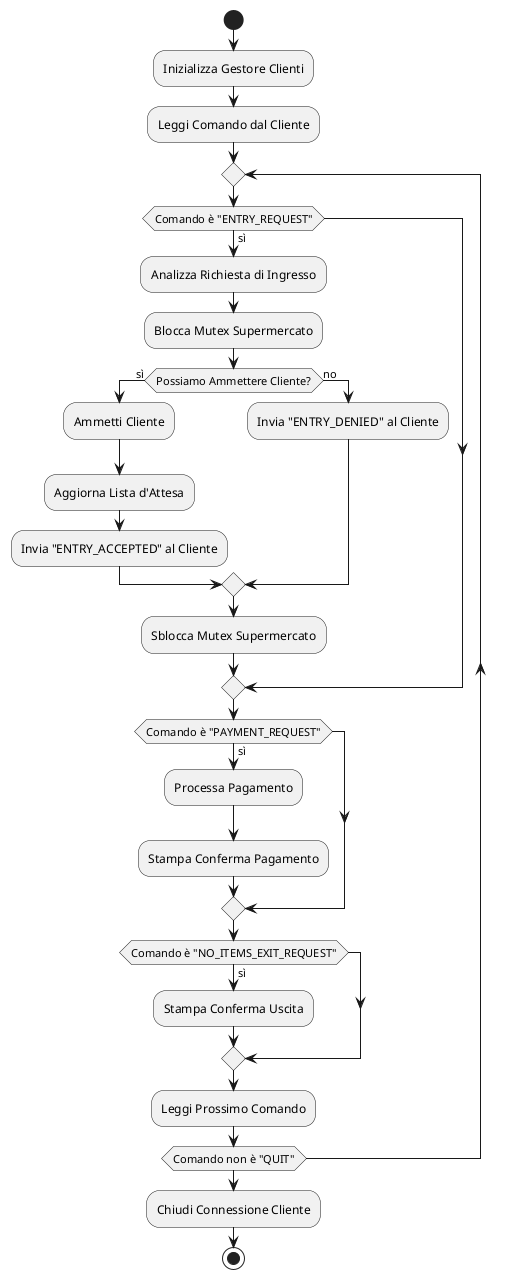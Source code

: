 @startuml
start
:Inizializza Gestore Clienti;
:Leggi Comando dal Cliente;

repeat
  if (Comando è "ENTRY_REQUEST") then (sì)
    :Analizza Richiesta di Ingresso;
    :Blocca Mutex Supermercato;
    if (Possiamo Ammettere Cliente?) then (sì)
      :Ammetti Cliente;
      :Aggiorna Lista d'Attesa;
      :Invia "ENTRY_ACCEPTED" al Cliente;
    else (no)
      :Invia "ENTRY_DENIED" al Cliente;
    endif
    :Sblocca Mutex Supermercato;
  endif
  if (Comando è "PAYMENT_REQUEST") then (sì)
    :Processa Pagamento;
    :Stampa Conferma Pagamento;
  endif
  if (Comando è "NO_ITEMS_EXIT_REQUEST") then (sì)
    :Stampa Conferma Uscita;
  endif
  :Leggi Prossimo Comando;
repeat while (Comando non è "QUIT")

:Chiudi Connessione Cliente;
stop
@enduml
